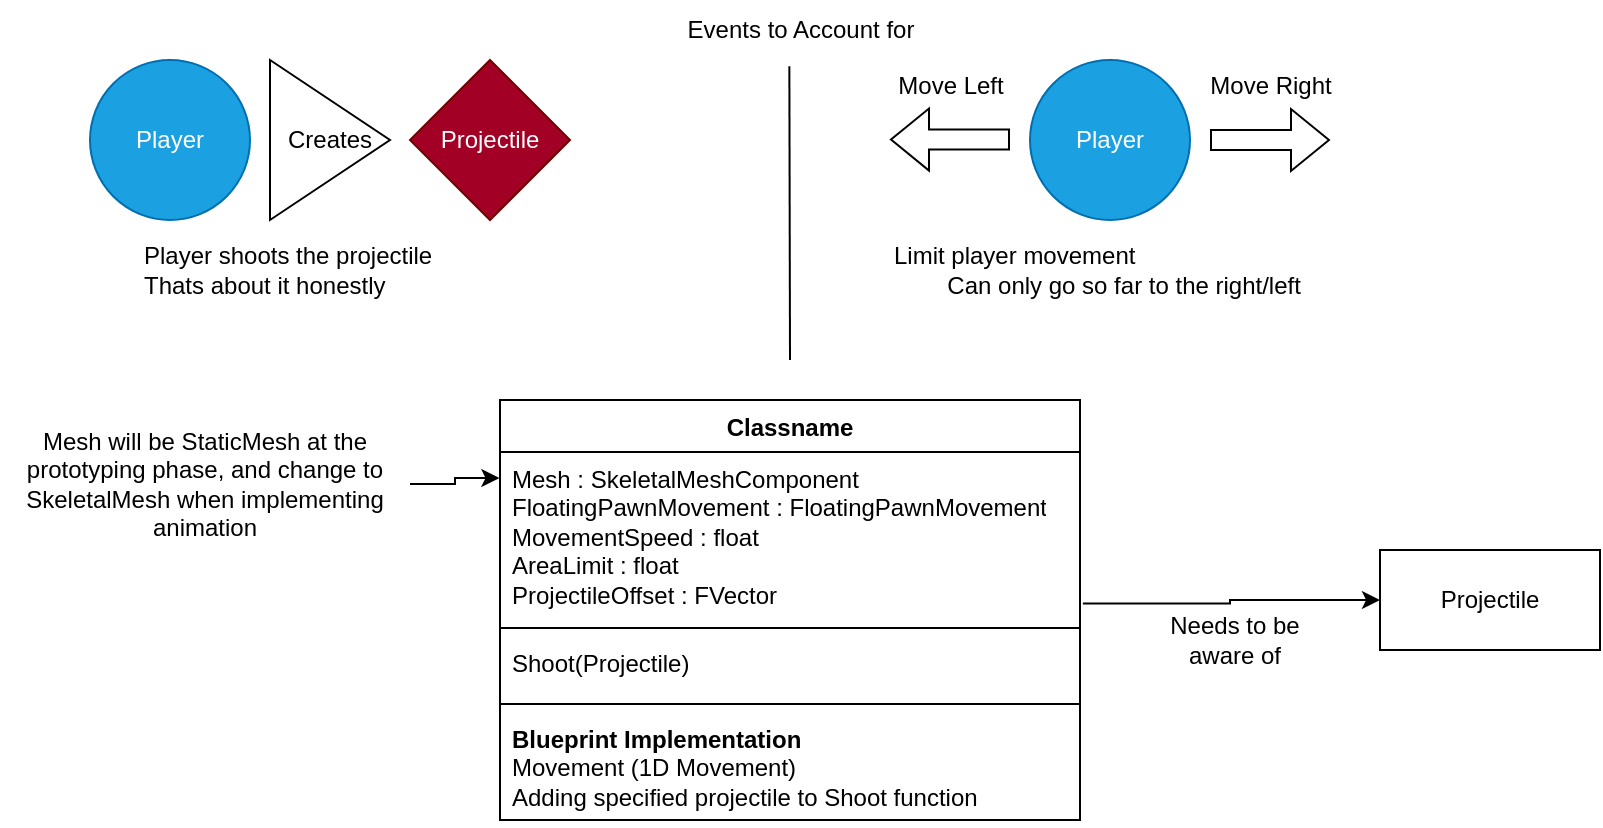 <mxfile version="22.0.3" type="device">
  <diagram name="Page-1" id="XGGPJhqjdagpd5VtSqAP">
    <mxGraphModel dx="989" dy="582" grid="1" gridSize="10" guides="1" tooltips="1" connect="1" arrows="1" fold="1" page="1" pageScale="1" pageWidth="850" pageHeight="1100" math="0" shadow="0">
      <root>
        <mxCell id="0" />
        <mxCell id="1" parent="0" />
        <mxCell id="pKIawOWkSoRLGqF8TNIB-1" value="Events to Account for" style="text;html=1;align=center;verticalAlign=middle;resizable=0;points=[];autosize=1;strokeColor=none;fillColor=none;" vertex="1" parent="1">
          <mxGeometry x="355" y="10" width="140" height="30" as="geometry" />
        </mxCell>
        <mxCell id="pKIawOWkSoRLGqF8TNIB-2" value="Player" style="ellipse;whiteSpace=wrap;html=1;aspect=fixed;fillColor=#1ba1e2;fontColor=#ffffff;strokeColor=#006EAF;" vertex="1" parent="1">
          <mxGeometry x="70" y="40" width="80" height="80" as="geometry" />
        </mxCell>
        <mxCell id="pKIawOWkSoRLGqF8TNIB-3" value="Creates" style="triangle;whiteSpace=wrap;html=1;" vertex="1" parent="1">
          <mxGeometry x="160" y="40" width="60" height="80" as="geometry" />
        </mxCell>
        <mxCell id="pKIawOWkSoRLGqF8TNIB-4" value="Projectile" style="rhombus;whiteSpace=wrap;html=1;fillColor=#a20025;fontColor=#ffffff;strokeColor=#6F0000;" vertex="1" parent="1">
          <mxGeometry x="230" y="40" width="80" height="80" as="geometry" />
        </mxCell>
        <mxCell id="pKIawOWkSoRLGqF8TNIB-5" value="Player" style="ellipse;whiteSpace=wrap;html=1;aspect=fixed;fillColor=#1ba1e2;fontColor=#ffffff;strokeColor=#006EAF;" vertex="1" parent="1">
          <mxGeometry x="540" y="40" width="80" height="80" as="geometry" />
        </mxCell>
        <mxCell id="pKIawOWkSoRLGqF8TNIB-7" value="" style="shape=flexArrow;endArrow=classic;html=1;rounded=0;" edge="1" parent="1">
          <mxGeometry width="50" height="50" relative="1" as="geometry">
            <mxPoint x="530" y="79.76" as="sourcePoint" />
            <mxPoint x="470" y="79.76" as="targetPoint" />
          </mxGeometry>
        </mxCell>
        <mxCell id="pKIawOWkSoRLGqF8TNIB-8" value="" style="shape=flexArrow;endArrow=classic;html=1;rounded=0;" edge="1" parent="1">
          <mxGeometry width="50" height="50" relative="1" as="geometry">
            <mxPoint x="630" y="80" as="sourcePoint" />
            <mxPoint x="690" y="80" as="targetPoint" />
          </mxGeometry>
        </mxCell>
        <mxCell id="pKIawOWkSoRLGqF8TNIB-9" value="Move Right" style="text;html=1;align=center;verticalAlign=middle;resizable=0;points=[];autosize=1;strokeColor=none;fillColor=none;" vertex="1" parent="1">
          <mxGeometry x="620" y="38" width="80" height="30" as="geometry" />
        </mxCell>
        <mxCell id="pKIawOWkSoRLGqF8TNIB-10" value="Move Left" style="text;html=1;align=center;verticalAlign=middle;resizable=0;points=[];autosize=1;strokeColor=none;fillColor=none;" vertex="1" parent="1">
          <mxGeometry x="460" y="38" width="80" height="30" as="geometry" />
        </mxCell>
        <mxCell id="pKIawOWkSoRLGqF8TNIB-11" value="" style="endArrow=none;html=1;rounded=0;entryX=0.462;entryY=1.106;entryDx=0;entryDy=0;entryPerimeter=0;" edge="1" parent="1" target="pKIawOWkSoRLGqF8TNIB-1">
          <mxGeometry width="50" height="50" relative="1" as="geometry">
            <mxPoint x="420" y="190" as="sourcePoint" />
            <mxPoint x="420" y="50" as="targetPoint" />
          </mxGeometry>
        </mxCell>
        <mxCell id="pKIawOWkSoRLGqF8TNIB-12" value="&lt;div style=&quot;&quot;&gt;&lt;span style=&quot;background-color: initial;&quot;&gt;Player shoots the projectile&lt;/span&gt;&lt;/div&gt;&lt;div style=&quot;&quot;&gt;&lt;span style=&quot;background-color: initial;&quot;&gt;Thats about it honestly&lt;/span&gt;&lt;/div&gt;" style="text;html=1;strokeColor=none;fillColor=none;align=left;verticalAlign=middle;whiteSpace=wrap;rounded=0;" vertex="1" parent="1">
          <mxGeometry x="95" y="130" width="190" height="30" as="geometry" />
        </mxCell>
        <mxCell id="pKIawOWkSoRLGqF8TNIB-13" value="Limit player movement&lt;br&gt;&lt;span style=&quot;white-space: pre;&quot;&gt;&#x9;&lt;/span&gt;Can only go so far to the right/left" style="text;html=1;strokeColor=none;fillColor=none;align=left;verticalAlign=middle;whiteSpace=wrap;rounded=0;" vertex="1" parent="1">
          <mxGeometry x="470" y="130" width="220" height="30" as="geometry" />
        </mxCell>
        <mxCell id="pKIawOWkSoRLGqF8TNIB-57" value="Classname" style="swimlane;fontStyle=1;align=center;verticalAlign=top;childLayout=stackLayout;horizontal=1;startSize=26;horizontalStack=0;resizeParent=1;resizeParentMax=0;resizeLast=0;collapsible=1;marginBottom=0;whiteSpace=wrap;html=1;" vertex="1" parent="1">
          <mxGeometry x="275" y="210" width="290" height="210" as="geometry" />
        </mxCell>
        <mxCell id="pKIawOWkSoRLGqF8TNIB-58" value="Mesh : SkeletalMeshComponent&lt;br&gt;FloatingPawnMovement : FloatingPawnMovement&lt;br&gt;MovementSpeed : float&lt;br&gt;AreaLimit : float&lt;br&gt;ProjectileOffset : FVector" style="text;strokeColor=none;fillColor=none;align=left;verticalAlign=top;spacingLeft=4;spacingRight=4;overflow=hidden;rotatable=0;points=[[0,0.5],[1,0.5]];portConstraint=eastwest;whiteSpace=wrap;html=1;" vertex="1" parent="pKIawOWkSoRLGqF8TNIB-57">
          <mxGeometry y="26" width="290" height="84" as="geometry" />
        </mxCell>
        <mxCell id="pKIawOWkSoRLGqF8TNIB-59" value="" style="line;strokeWidth=1;fillColor=none;align=left;verticalAlign=middle;spacingTop=-1;spacingLeft=3;spacingRight=3;rotatable=0;labelPosition=right;points=[];portConstraint=eastwest;strokeColor=inherit;" vertex="1" parent="pKIawOWkSoRLGqF8TNIB-57">
          <mxGeometry y="110" width="290" height="8" as="geometry" />
        </mxCell>
        <mxCell id="pKIawOWkSoRLGqF8TNIB-60" value="Shoot(Projectile)" style="text;strokeColor=none;fillColor=none;align=left;verticalAlign=top;spacingLeft=4;spacingRight=4;overflow=hidden;rotatable=0;points=[[0,0.5],[1,0.5]];portConstraint=eastwest;whiteSpace=wrap;html=1;" vertex="1" parent="pKIawOWkSoRLGqF8TNIB-57">
          <mxGeometry y="118" width="290" height="30" as="geometry" />
        </mxCell>
        <mxCell id="pKIawOWkSoRLGqF8TNIB-63" value="" style="line;strokeWidth=1;fillColor=none;align=left;verticalAlign=middle;spacingTop=-1;spacingLeft=3;spacingRight=3;rotatable=0;labelPosition=right;points=[];portConstraint=eastwest;strokeColor=inherit;" vertex="1" parent="pKIawOWkSoRLGqF8TNIB-57">
          <mxGeometry y="148" width="290" height="8" as="geometry" />
        </mxCell>
        <mxCell id="pKIawOWkSoRLGqF8TNIB-62" value="&lt;b&gt;Blueprint Implementation&lt;/b&gt;&lt;br&gt;Movement (1D Movement)&lt;br&gt;Adding specified projectile to Shoot function" style="text;strokeColor=none;fillColor=none;align=left;verticalAlign=top;spacingLeft=4;spacingRight=4;overflow=hidden;rotatable=0;points=[[0,0.5],[1,0.5]];portConstraint=eastwest;whiteSpace=wrap;html=1;" vertex="1" parent="pKIawOWkSoRLGqF8TNIB-57">
          <mxGeometry y="156" width="290" height="54" as="geometry" />
        </mxCell>
        <mxCell id="pKIawOWkSoRLGqF8TNIB-64" value="Mesh will be StaticMesh at the prototyping phase, and change to SkeletalMesh when implementing animation" style="text;html=1;strokeColor=none;fillColor=none;align=center;verticalAlign=middle;whiteSpace=wrap;rounded=0;" vertex="1" parent="1">
          <mxGeometry x="25" y="230" width="205" height="44" as="geometry" />
        </mxCell>
        <mxCell id="pKIawOWkSoRLGqF8TNIB-66" style="edgeStyle=orthogonalEdgeStyle;rounded=0;orthogonalLoop=1;jettySize=auto;html=1;entryX=-0.001;entryY=0.155;entryDx=0;entryDy=0;entryPerimeter=0;" edge="1" parent="1" source="pKIawOWkSoRLGqF8TNIB-64" target="pKIawOWkSoRLGqF8TNIB-58">
          <mxGeometry relative="1" as="geometry" />
        </mxCell>
        <mxCell id="pKIawOWkSoRLGqF8TNIB-67" value="Projectile" style="html=1;whiteSpace=wrap;" vertex="1" parent="1">
          <mxGeometry x="715" y="285" width="110" height="50" as="geometry" />
        </mxCell>
        <mxCell id="pKIawOWkSoRLGqF8TNIB-68" value="Needs to be aware of" style="text;html=1;strokeColor=none;fillColor=none;align=center;verticalAlign=middle;whiteSpace=wrap;rounded=0;" vertex="1" parent="1">
          <mxGeometry x="605" y="315" width="75" height="30" as="geometry" />
        </mxCell>
        <mxCell id="pKIawOWkSoRLGqF8TNIB-70" style="edgeStyle=orthogonalEdgeStyle;rounded=0;orthogonalLoop=1;jettySize=auto;html=1;exitX=1.005;exitY=0.902;exitDx=0;exitDy=0;exitPerimeter=0;" edge="1" parent="1" source="pKIawOWkSoRLGqF8TNIB-58" target="pKIawOWkSoRLGqF8TNIB-67">
          <mxGeometry relative="1" as="geometry" />
        </mxCell>
      </root>
    </mxGraphModel>
  </diagram>
</mxfile>
